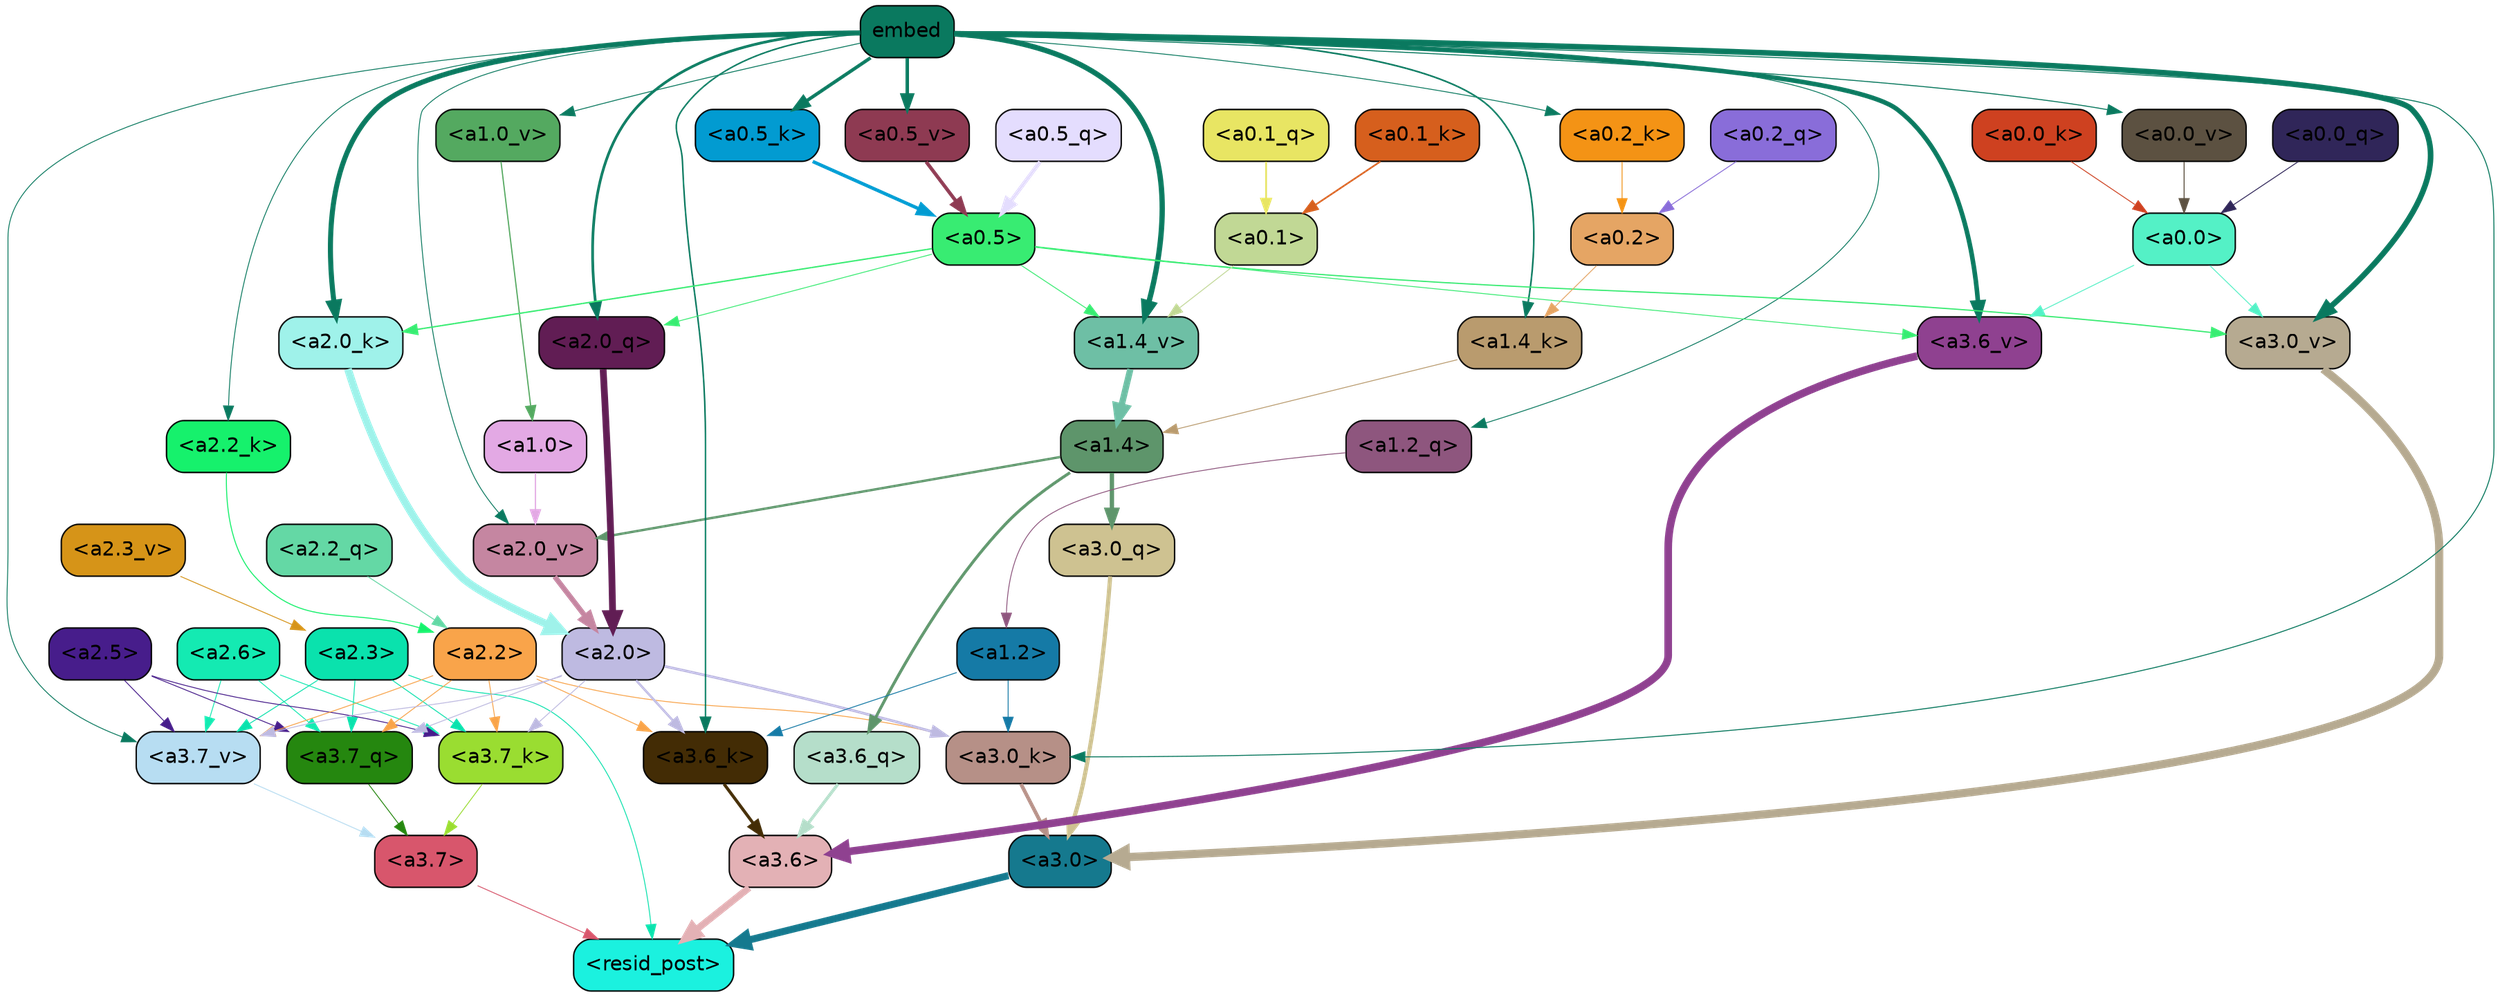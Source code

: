 strict digraph "" {
	graph [bgcolor=transparent,
		layout=dot,
		overlap=false,
		splines=true
	];
	"<a3.7>"	[color=black,
		fillcolor="#d8566c",
		fontname=Helvetica,
		shape=box,
		style="filled, rounded"];
	"<resid_post>"	[color=black,
		fillcolor="#1bf1df",
		fontname=Helvetica,
		shape=box,
		style="filled, rounded"];
	"<a3.7>" -> "<resid_post>"	[color="#d8566c",
		penwidth=0.6];
	"<a3.6>"	[color=black,
		fillcolor="#e3b1b5",
		fontname=Helvetica,
		shape=box,
		style="filled, rounded"];
	"<a3.6>" -> "<resid_post>"	[color="#e3b1b5",
		penwidth=4.751592040061951];
	"<a3.0>"	[color=black,
		fillcolor="#15798e",
		fontname=Helvetica,
		shape=box,
		style="filled, rounded"];
	"<a3.0>" -> "<resid_post>"	[color="#15798e",
		penwidth=4.904066681861877];
	"<a2.3>"	[color=black,
		fillcolor="#0ae2ad",
		fontname=Helvetica,
		shape=box,
		style="filled, rounded"];
	"<a2.3>" -> "<resid_post>"	[color="#0ae2ad",
		penwidth=0.6];
	"<a3.7_q>"	[color=black,
		fillcolor="#25870f",
		fontname=Helvetica,
		shape=box,
		style="filled, rounded"];
	"<a2.3>" -> "<a3.7_q>"	[color="#0ae2ad",
		penwidth=0.6];
	"<a3.7_k>"	[color=black,
		fillcolor="#9add31",
		fontname=Helvetica,
		shape=box,
		style="filled, rounded"];
	"<a2.3>" -> "<a3.7_k>"	[color="#0ae2ad",
		penwidth=0.6];
	"<a3.7_v>"	[color=black,
		fillcolor="#b7ddf2",
		fontname=Helvetica,
		shape=box,
		style="filled, rounded"];
	"<a2.3>" -> "<a3.7_v>"	[color="#0ae2ad",
		penwidth=0.6];
	"<a3.7_q>" -> "<a3.7>"	[color="#25870f",
		penwidth=0.6];
	"<a3.6_q>"	[color=black,
		fillcolor="#b5deca",
		fontname=Helvetica,
		shape=box,
		style="filled, rounded"];
	"<a3.6_q>" -> "<a3.6>"	[color="#b5deca",
		penwidth=2.160832464694977];
	"<a3.0_q>"	[color=black,
		fillcolor="#cec291",
		fontname=Helvetica,
		shape=box,
		style="filled, rounded"];
	"<a3.0_q>" -> "<a3.0>"	[color="#cec291",
		penwidth=2.870753765106201];
	"<a3.7_k>" -> "<a3.7>"	[color="#9add31",
		penwidth=0.6];
	"<a3.6_k>"	[color=black,
		fillcolor="#432c05",
		fontname=Helvetica,
		shape=box,
		style="filled, rounded"];
	"<a3.6_k>" -> "<a3.6>"	[color="#432c05",
		penwidth=2.13908451795578];
	"<a3.0_k>"	[color=black,
		fillcolor="#b69087",
		fontname=Helvetica,
		shape=box,
		style="filled, rounded"];
	"<a3.0_k>" -> "<a3.0>"	[color="#b69087",
		penwidth=2.520303964614868];
	"<a3.7_v>" -> "<a3.7>"	[color="#b7ddf2",
		penwidth=0.6];
	"<a3.6_v>"	[color=black,
		fillcolor="#8f4190",
		fontname=Helvetica,
		shape=box,
		style="filled, rounded"];
	"<a3.6_v>" -> "<a3.6>"	[color="#8f4190",
		penwidth=5.297133803367615];
	"<a3.0_v>"	[color=black,
		fillcolor="#b6aa91",
		fontname=Helvetica,
		shape=box,
		style="filled, rounded"];
	"<a3.0_v>" -> "<a3.0>"	[color="#b6aa91",
		penwidth=5.680712580680847];
	"<a2.6>"	[color=black,
		fillcolor="#14eab2",
		fontname=Helvetica,
		shape=box,
		style="filled, rounded"];
	"<a2.6>" -> "<a3.7_q>"	[color="#14eab2",
		penwidth=0.6];
	"<a2.6>" -> "<a3.7_k>"	[color="#14eab2",
		penwidth=0.6];
	"<a2.6>" -> "<a3.7_v>"	[color="#14eab2",
		penwidth=0.6];
	"<a2.5>"	[color=black,
		fillcolor="#471d8b",
		fontname=Helvetica,
		shape=box,
		style="filled, rounded"];
	"<a2.5>" -> "<a3.7_q>"	[color="#471d8b",
		penwidth=0.6];
	"<a2.5>" -> "<a3.7_k>"	[color="#471d8b",
		penwidth=0.6];
	"<a2.5>" -> "<a3.7_v>"	[color="#471d8b",
		penwidth=0.6];
	"<a2.2>"	[color=black,
		fillcolor="#f9a44a",
		fontname=Helvetica,
		shape=box,
		style="filled, rounded"];
	"<a2.2>" -> "<a3.7_q>"	[color="#f9a44a",
		penwidth=0.6];
	"<a2.2>" -> "<a3.7_k>"	[color="#f9a44a",
		penwidth=0.6];
	"<a2.2>" -> "<a3.6_k>"	[color="#f9a44a",
		penwidth=0.6];
	"<a2.2>" -> "<a3.0_k>"	[color="#f9a44a",
		penwidth=0.6];
	"<a2.2>" -> "<a3.7_v>"	[color="#f9a44a",
		penwidth=0.6];
	"<a2.0>"	[color=black,
		fillcolor="#bebae1",
		fontname=Helvetica,
		shape=box,
		style="filled, rounded"];
	"<a2.0>" -> "<a3.7_q>"	[color="#bebae1",
		penwidth=0.6];
	"<a2.0>" -> "<a3.7_k>"	[color="#bebae1",
		penwidth=0.6];
	"<a2.0>" -> "<a3.6_k>"	[color="#bebae1",
		penwidth=1.5897698998451233];
	"<a2.0>" -> "<a3.0_k>"	[color="#bebae1",
		penwidth=1.8405593037605286];
	"<a2.0>" -> "<a3.7_v>"	[color="#bebae1",
		penwidth=0.6];
	"<a1.4>"	[color=black,
		fillcolor="#5e956b",
		fontname=Helvetica,
		shape=box,
		style="filled, rounded"];
	"<a1.4>" -> "<a3.6_q>"	[color="#5e956b",
		penwidth=2.038943290710449];
	"<a1.4>" -> "<a3.0_q>"	[color="#5e956b",
		penwidth=2.9756359085440636];
	"<a2.0_v>"	[color=black,
		fillcolor="#c586a1",
		fontname=Helvetica,
		shape=box,
		style="filled, rounded"];
	"<a1.4>" -> "<a2.0_v>"	[color="#5e956b",
		penwidth=1.6503054380882531];
	"<a1.2>"	[color=black,
		fillcolor="#157aa6",
		fontname=Helvetica,
		shape=box,
		style="filled, rounded"];
	"<a1.2>" -> "<a3.6_k>"	[color="#157aa6",
		penwidth=0.6];
	"<a1.2>" -> "<a3.0_k>"	[color="#157aa6",
		penwidth=0.6];
	embed	[color=black,
		fillcolor="#0a795f",
		fontname=Helvetica,
		shape=box,
		style="filled, rounded"];
	embed -> "<a3.6_k>"	[color="#0a795f",
		penwidth=1.046662151813507];
	embed -> "<a3.0_k>"	[color="#0a795f",
		penwidth=0.6800519227981567];
	embed -> "<a3.7_v>"	[color="#0a795f",
		penwidth=0.6];
	embed -> "<a3.6_v>"	[color="#0a795f",
		penwidth=3.1840110421180725];
	embed -> "<a3.0_v>"	[color="#0a795f",
		penwidth=3.9005755856633186];
	"<a2.0_q>"	[color=black,
		fillcolor="#611d54",
		fontname=Helvetica,
		shape=box,
		style="filled, rounded"];
	embed -> "<a2.0_q>"	[color="#0a795f",
		penwidth=1.85904461145401];
	"<a2.2_k>"	[color=black,
		fillcolor="#16f16c",
		fontname=Helvetica,
		shape=box,
		style="filled, rounded"];
	embed -> "<a2.2_k>"	[color="#0a795f",
		penwidth=0.6];
	"<a2.0_k>"	[color=black,
		fillcolor="#9ff2ea",
		fontname=Helvetica,
		shape=box,
		style="filled, rounded"];
	embed -> "<a2.0_k>"	[color="#0a795f",
		penwidth=3.5012558698654175];
	embed -> "<a2.0_v>"	[color="#0a795f",
		penwidth=0.6];
	"<a1.2_q>"	[color=black,
		fillcolor="#8e567e",
		fontname=Helvetica,
		shape=box,
		style="filled, rounded"];
	embed -> "<a1.2_q>"	[color="#0a795f",
		penwidth=0.6];
	"<a1.4_k>"	[color=black,
		fillcolor="#b99b6e",
		fontname=Helvetica,
		shape=box,
		style="filled, rounded"];
	embed -> "<a1.4_k>"	[color="#0a795f",
		penwidth=1.109577551484108];
	"<a1.4_v>"	[color=black,
		fillcolor="#6ebfa5",
		fontname=Helvetica,
		shape=box,
		style="filled, rounded"];
	embed -> "<a1.4_v>"	[color="#0a795f",
		penwidth=3.6756038665771484];
	"<a1.0_v>"	[color=black,
		fillcolor="#54a960",
		fontname=Helvetica,
		shape=box,
		style="filled, rounded"];
	embed -> "<a1.0_v>"	[color="#0a795f",
		penwidth=0.6254805326461792];
	"<a0.5_k>"	[color=black,
		fillcolor="#029bd1",
		fontname=Helvetica,
		shape=box,
		style="filled, rounded"];
	embed -> "<a0.5_k>"	[color="#0a795f",
		penwidth=2.3484474644064903];
	"<a0.2_k>"	[color=black,
		fillcolor="#f49315",
		fontname=Helvetica,
		shape=box,
		style="filled, rounded"];
	embed -> "<a0.2_k>"	[color="#0a795f",
		penwidth=0.6];
	"<a0.5_v>"	[color=black,
		fillcolor="#8e3a52",
		fontname=Helvetica,
		shape=box,
		style="filled, rounded"];
	embed -> "<a0.5_v>"	[color="#0a795f",
		penwidth=2.386359453201294];
	"<a0.0_v>"	[color=black,
		fillcolor="#5c5141",
		fontname=Helvetica,
		shape=box,
		style="filled, rounded"];
	embed -> "<a0.0_v>"	[color="#0a795f",
		penwidth=0.6885302886366844];
	"<a0.5>"	[color=black,
		fillcolor="#38ec72",
		fontname=Helvetica,
		shape=box,
		style="filled, rounded"];
	"<a0.5>" -> "<a3.6_v>"	[color="#38ec72",
		penwidth=0.6];
	"<a0.5>" -> "<a3.0_v>"	[color="#38ec72",
		penwidth=0.8493617177009583];
	"<a0.5>" -> "<a2.0_q>"	[color="#38ec72",
		penwidth=0.6];
	"<a0.5>" -> "<a2.0_k>"	[color="#38ec72",
		penwidth=0.9490888118743896];
	"<a0.5>" -> "<a1.4_v>"	[color="#38ec72",
		penwidth=0.6066105961799622];
	"<a0.0>"	[color=black,
		fillcolor="#54f1c6",
		fontname=Helvetica,
		shape=box,
		style="filled, rounded"];
	"<a0.0>" -> "<a3.6_v>"	[color="#54f1c6",
		penwidth=0.6];
	"<a0.0>" -> "<a3.0_v>"	[color="#54f1c6",
		penwidth=0.6];
	"<a2.2_q>"	[color=black,
		fillcolor="#64d8a5",
		fontname=Helvetica,
		shape=box,
		style="filled, rounded"];
	"<a2.2_q>" -> "<a2.2>"	[color="#64d8a5",
		penwidth=0.6160273104906082];
	"<a2.0_q>" -> "<a2.0>"	[color="#611d54",
		penwidth=4.690633252263069];
	"<a2.2_k>" -> "<a2.2>"	[color="#16f16c",
		penwidth=0.6862771511077881];
	"<a2.0_k>" -> "<a2.0>"	[color="#9ff2ea",
		penwidth=5.3401959836483];
	"<a2.3_v>"	[color=black,
		fillcolor="#d69418",
		fontname=Helvetica,
		shape=box,
		style="filled, rounded"];
	"<a2.3_v>" -> "<a2.3>"	[color="#d69418",
		penwidth=0.6];
	"<a2.0_v>" -> "<a2.0>"	[color="#c586a1",
		penwidth=3.5938978791236877];
	"<a1.0>"	[color=black,
		fillcolor="#e3a9e4",
		fontname=Helvetica,
		shape=box,
		style="filled, rounded"];
	"<a1.0>" -> "<a2.0_v>"	[color="#e3a9e4",
		penwidth=0.8279995210468769];
	"<a1.2_q>" -> "<a1.2>"	[color="#8e567e",
		penwidth=0.6];
	"<a1.4_k>" -> "<a1.4>"	[color="#b99b6e",
		penwidth=0.6];
	"<a1.4_v>" -> "<a1.4>"	[color="#6ebfa5",
		penwidth=4.380064785480499];
	"<a1.0_v>" -> "<a1.0>"	[color="#54a960",
		penwidth=0.8271287679672241];
	"<a0.2>"	[color=black,
		fillcolor="#e5a564",
		fontname=Helvetica,
		shape=box,
		style="filled, rounded"];
	"<a0.2>" -> "<a1.4_k>"	[color="#e5a564",
		penwidth=0.6];
	"<a0.1>"	[color=black,
		fillcolor="#c1d895",
		fontname=Helvetica,
		shape=box,
		style="filled, rounded"];
	"<a0.1>" -> "<a1.4_v>"	[color="#c1d895",
		penwidth=0.6];
	"<a0.5_q>"	[color=black,
		fillcolor="#e4ddfe",
		fontname=Helvetica,
		shape=box,
		style="filled, rounded"];
	"<a0.5_q>" -> "<a0.5>"	[color="#e4ddfe",
		penwidth=2.783491373062134];
	"<a0.2_q>"	[color=black,
		fillcolor="#896dd9",
		fontname=Helvetica,
		shape=box,
		style="filled, rounded"];
	"<a0.2_q>" -> "<a0.2>"	[color="#896dd9",
		penwidth=0.6];
	"<a0.1_q>"	[color=black,
		fillcolor="#e8e563",
		fontname=Helvetica,
		shape=box,
		style="filled, rounded"];
	"<a0.1_q>" -> "<a0.1>"	[color="#e8e563",
		penwidth=1.1970256567001343];
	"<a0.0_q>"	[color=black,
		fillcolor="#302659",
		fontname=Helvetica,
		shape=box,
		style="filled, rounded"];
	"<a0.0_q>" -> "<a0.0>"	[color="#302659",
		penwidth=0.6];
	"<a0.5_k>" -> "<a0.5>"	[color="#029bd1",
		penwidth=2.3484413623809814];
	"<a0.2_k>" -> "<a0.2>"	[color="#f49315",
		penwidth=0.6];
	"<a0.1_k>"	[color=black,
		fillcolor="#d65f1d",
		fontname=Helvetica,
		shape=box,
		style="filled, rounded"];
	"<a0.1_k>" -> "<a0.1>"	[color="#d65f1d",
		penwidth=1.1292529106140137];
	"<a0.0_k>"	[color=black,
		fillcolor="#ce4120",
		fontname=Helvetica,
		shape=box,
		style="filled, rounded"];
	"<a0.0_k>" -> "<a0.0>"	[color="#ce4120",
		penwidth=0.6];
	"<a0.5_v>" -> "<a0.5>"	[color="#8e3a52",
		penwidth=2.4365723617374897];
	"<a0.0_v>" -> "<a0.0>"	[color="#5c5141",
		penwidth=0.6885303854942322];
}
